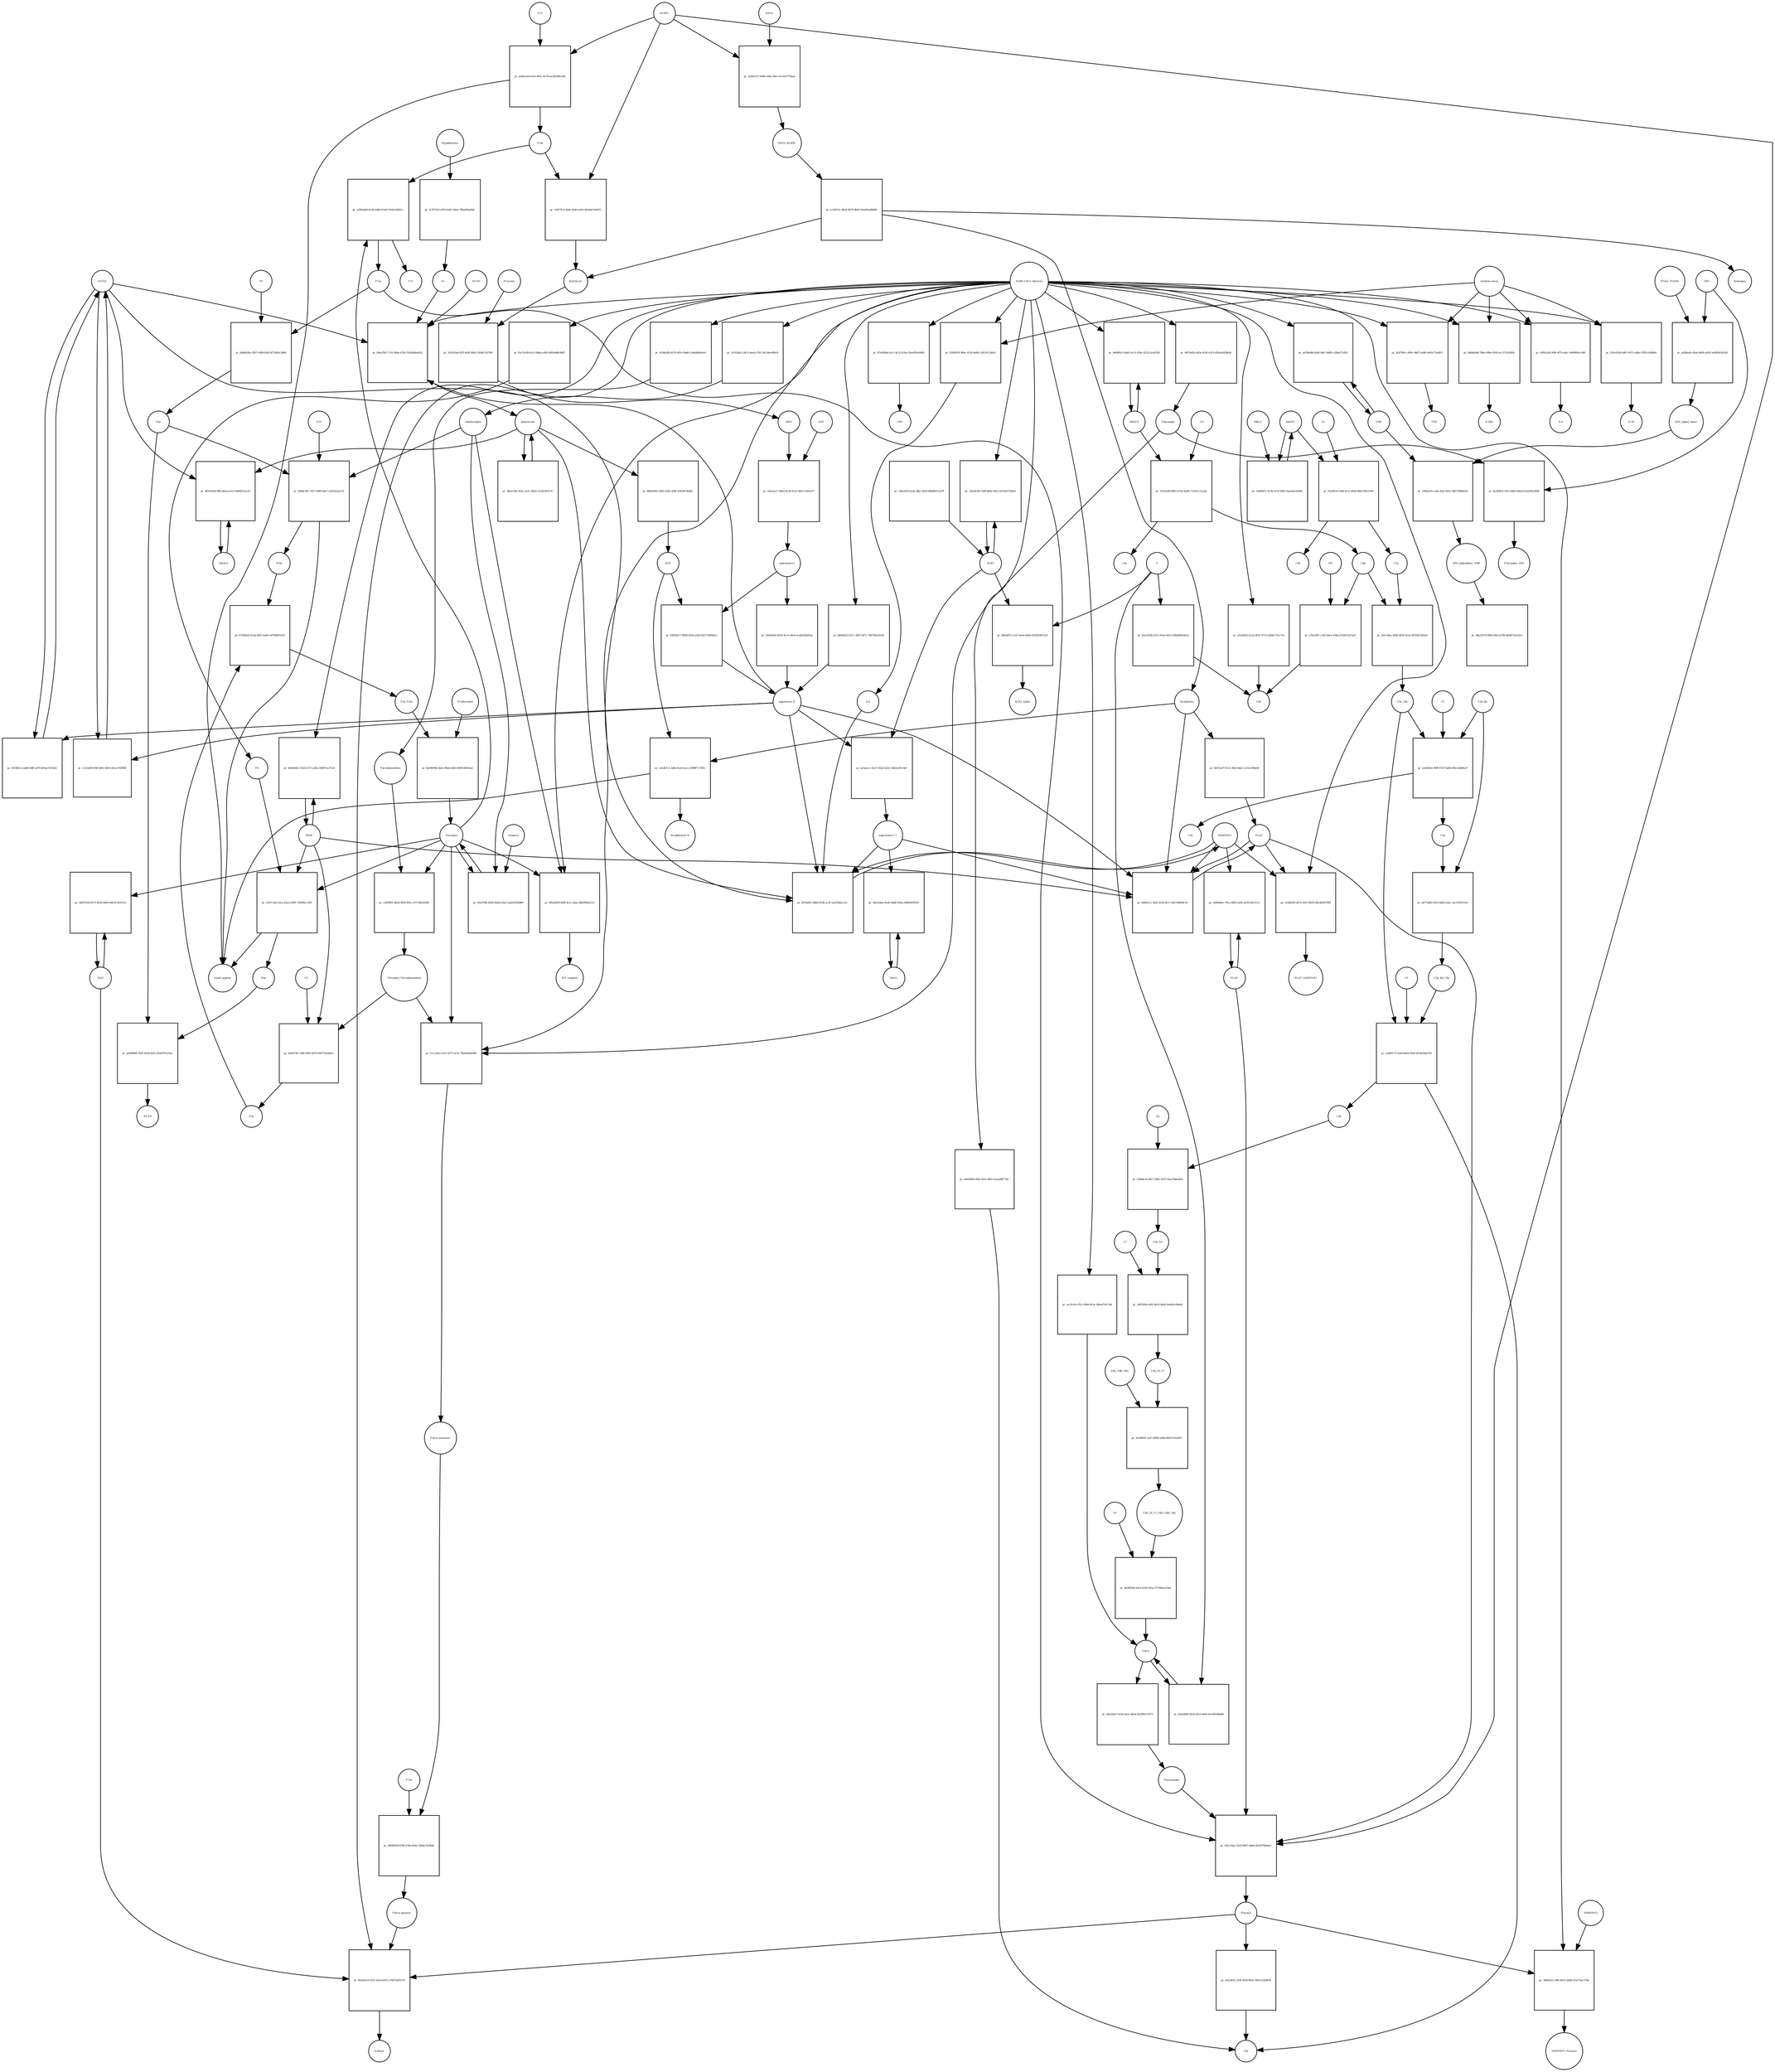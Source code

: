 strict digraph  {
F8 [annotation="urn_miriam_hgnc_3546|urn_miriam_taxonomy_9606", bipartite=0, cls=macromolecule, fontsize=4, label=F8, shape=circle];
"pr_c5b7c2de-e9ca-45a2-9289-736fd9ccc9f1" [annotation="", bipartite=1, cls=process, fontsize=4, label="pr_c5b7c2de-e9ca-45a2-9289-736fd9ccc9f1", shape=square];
"Small peptide" [annotation=urn_miriam_mesh_D010446, bipartite=0, cls=macromolecule, fontsize=4, label="Small peptide", shape=circle];
F8a [annotation="urn_miriam_hgnc.symbol_F8|urn_miriam_mesh_D015944|urn_miriam_taxonomy_9606", bipartite=0, cls=macromolecule, fontsize=4, label=F8a, shape=circle];
Thrombin [annotation="urn_miriam_hgnc_3535|urn_miriam_taxonomy_9606", bipartite=0, cls=macromolecule, fontsize=4, label=Thrombin, shape=circle];
PROC [annotation="urn_miriam_hgnc_9451|urn_miriam_taxonomy_9606", bipartite=0, cls=macromolecule, fontsize=4, label=PROC, shape=circle];
AGTR1 [annotation=urn_miriam_hgnc_336, bipartite=0, cls=macromolecule, fontsize=4, label=AGTR1, shape=circle];
"pr_541863c2-add0-48ff-a47f-b03ea7d35d2c" [annotation="", bipartite=1, cls=process, fontsize=4, label="pr_541863c2-add0-48ff-a47f-b03ea7d35d2c", shape=square];
"angiotensin II" [annotation="urn_miriam_obo.chebi_CHEBI%3A2718|urn_miriam_taxonomy_9606", bipartite=0, cls="simple chemical", fontsize=4, label="angiotensin II", shape=circle];
NR3C2 [annotation="", bipartite=0, cls=macromolecule, fontsize=4, label=NR3C2, shape=circle];
"pr_d01416a8-9ffb-46ad-acf2-f9406b51ee10" [annotation="", bipartite=1, cls=process, fontsize=4, label="pr_d01416a8-9ffb-46ad-acf2-f9406b51ee10", shape=square];
aldosterone [annotation="urn_miriam_obo.chebi_CHEBI%3A27584", bipartite=0, cls="simple chemical", fontsize=4, label=aldosterone, shape=circle];
"pr_48ee13b5-852c-4c5c-8ba5-1a5423f5f73c" [annotation="", bipartite=1, cls=process, fontsize=4, label="pr_48ee13b5-852c-4c5c-8ba5-1a5423f5f73c", shape=square];
SERPINE1 [annotation="", bipartite=0, cls=macromolecule, fontsize=4, label=SERPINE1, shape=circle];
"pr_d976a8f1-8d6d-4536-ac3f-5ad35b6ec21c" [annotation="", bipartite=1, cls=process, fontsize=4, label="pr_d976a8f1-8d6d-4536-ac3f-5ad35b6ec21c", shape=square];
"angiotensin I-7" [annotation="urn_miriam_obo.chebi_CHEBI%3A55438|urn_miriam_taxonomy_9606", bipartite=0, cls="simple chemical", fontsize=4, label="angiotensin I-7", shape=circle];
IL6 [annotation="urn_miriam_hgnc_6018|urn_miriam_taxonomy_9606", bipartite=0, cls=macromolecule, fontsize=4, label=IL6, shape=circle];
"pr_b0acf5d7-711f-484a-b7b5-5262dfdab022" [annotation="", bipartite=1, cls=process, fontsize=4, label="pr_b0acf5d7-711f-484a-b7b5-5262dfdab022", shape=square];
"SARS-CoV-2 infection" [annotation="urn_miriam_taxonomy_2697049|urn_miriam_mesh_D012327", bipartite=0, cls=phenotype, fontsize=4, label="SARS-CoV-2 infection", shape=circle];
"K+" [annotation="urn_miriam_obo.chebi_CHEBI%3A29103", bipartite=0, cls="simple chemical", fontsize=4, label="K+", shape=circle];
ACTH [annotation=urn_miriam_hgnc_9201, bipartite=0, cls="simple chemical", fontsize=4, label=ACTH, shape=circle];
"pr_0d004625-b27c-4947-bf7c-7b87d9e5051b" [annotation="", bipartite=1, cls=process, fontsize=4, label="pr_0d004625-b27c-4947-bf7c-7b87d9e5051b", shape=square];
Bradykinin [annotation="urn_miriam_obo.chebi_CHEBI%3A3165|urn_miriam_taxonomy_9606", bipartite=0, cls=macromolecule, fontsize=4, label=Bradykinin, shape=circle];
"pr_cdcdb7c5-3d4e-4ca9-acce-2088f7c72f41" [annotation="", bipartite=1, cls=process, fontsize=4, label="pr_cdcdb7c5-3d4e-4ca9-acce-2088f7c72f41", shape=square];
"Bradykinin(1-5)" [annotation="urn_miriam_mesh_C079000|urn_miriam_taxonomy_9606", bipartite=0, cls=macromolecule, fontsize=4, label="Bradykinin(1-5)", shape=circle];
ACE [annotation="urn_miriam_hgnc_2707|urn_miriam_taxonomy_9606", bipartite=0, cls=macromolecule, fontsize=4, label=ACE, shape=circle];
"pr_4047eef7-61c2-40ef-bfa6-1231a33fde60" [annotation="", bipartite=1, cls=process, fontsize=4, label="pr_4047eef7-61c2-40ef-bfa6-1231a33fde60", shape=square];
PLAT [annotation="urn_miriam_hgnc_9051|urn_miriam_taxonomy_9606", bipartite=0, cls=macromolecule, fontsize=4, label=PLAT, shape=circle];
"pr_1c5cbf40-ffdf-4d41-8d14-441a1393ff4f" [annotation="", bipartite=1, cls=process, fontsize=4, label="pr_1c5cbf40-ffdf-4d41-8d14-441a1393ff4f", shape=square];
MAS1 [annotation="", bipartite=0, cls=macromolecule, fontsize=4, label=MAS1, shape=circle];
"pr_5be424aa-4ed0-46d8-834a-efb804d3f5b7" [annotation="", bipartite=1, cls=process, fontsize=4, label="pr_5be424aa-4ed0-46d8-834a-efb804d3f5b7", shape=square];
Fibrinogen [annotation="urn_miriam_pubmed_19296670|urn_miriam_obo.go_GO%3A0005577|urn_miriam_hgnc_3661|urn_miriam_hgnc_3662|urn_miriam_hgnc_3694|urn_miriam_taxonomy_9606", bipartite=0, cls=complex, fontsize=4, label=Fibrinogen, shape=circle];
"pr_8a329fc6-181e-4d63-b0e8-0c0d22fa2848" [annotation="", bipartite=1, cls=process, fontsize=4, label="pr_8a329fc6-181e-4d63-b0e8-0c0d22fa2848", shape=square];
GP6 [annotation="urn_miriam_hgnc_HGNC%3A14388|urn_miriam_taxonomy_9606", bipartite=0, cls=macromolecule, fontsize=4, label=GP6, shape=circle];
Fibrinogen_GP6 [annotation="urn_miriam_pubmed_19296670|urn_miriam_obo.go_GO%3A0005577|urn_miriam_hgnc_HGNC%3A14388|urn_miriam_taxonomy_9606", bipartite=0, cls=complex, fontsize=4, label=Fibrinogen_GP6, shape=circle];
GP6_alpha2_beta1 [annotation="urn_miriam_pubmed_25051961|urn_miriam_taxonomy_10090|urn_miriam_hgnc_14338|urn_miriam_hgnc_6137|urn_miriam_hgnc_6153", bipartite=0, cls=complex, fontsize=4, label=GP6_alpha2_beta1, shape=circle];
"pr_cf60ae56-ceda-42af-9e9c-3df27849b543" [annotation="", bipartite=1, cls=process, fontsize=4, label="pr_cf60ae56-ceda-42af-9e9c-3df27849b543", shape=square];
VWF [annotation="urn_miriam_hgnc_12726|urn_miriam_taxonomy_9606", bipartite=0, cls=macromolecule, fontsize=4, label=VWF, shape=circle];
GP6_alpha2beta1_VWF [annotation="urn_miriam_pubmed_25051961|urn_miriam_taxonomy_10090|urn_miriam_hgnc_14338|urn_miriam_hgnc_6137|urn_miriam_hgnc_6153|urn_miriam_hgnc_12726", bipartite=0, cls=complex, fontsize=4, label=GP6_alpha2beta1_VWF, shape=circle];
"pr_ad28eefe-dfab-4b09-a438-1a0d03e54328" [annotation="", bipartite=1, cls=process, fontsize=4, label="pr_ad28eefe-dfab-4b09-a438-1a0d03e54328", shape=square];
ITGA2_ITGAB1 [annotation="urn_miriam_intact_EBI-16428357|urn_miriam_hgnc_6137|urn_miriam_hgnc_6153|urn_miriam_taxonomy_9606", bipartite=0, cls=complex, fontsize=4, label=ITGA2_ITGAB1, shape=circle];
"pr_8da25679-f060-49e2-b79b-8b9d753e1d1a" [annotation="", bipartite=1, cls="omitted process", fontsize=4, label="pr_8da25679-f060-49e2-b79b-8b9d753e1d1a", shape=square];
"Fibrin polymer" [annotation="urn_miriam_mesh_C465961|urn_miriam_taxonomy_9606", bipartite=0, cls=macromolecule, fontsize=4, label="Fibrin polymer", shape=circle];
"pr_852d2ec6-9321-42a4-b031-a7807d2f9276" [annotation="", bipartite=1, cls=process, fontsize=4, label="pr_852d2ec6-9321-42a4-b031-a7807d2f9276", shape=square];
"D-dimer" [annotation="urn_miriam_pubmed_19008457|urn_miriam_mesh_C036309|urn_miriam_taxonomy_9606", bipartite=0, cls=macromolecule, fontsize=4, label="D-dimer", shape=circle];
Plasmin [annotation="urn_miriam_hgnc.symbol_PLG|urn_miriam_mesh_D005341|urn_miriam_brenda_3.4.21.7|urn_miriam_taxonomy_9606", bipartite=0, cls=macromolecule, fontsize=4, label=Plasmin, shape=circle];
TAFI [annotation="urn_miriam_hgnc_1546|urn_miriam_taxonomy_9606", bipartite=0, cls=macromolecule, fontsize=4, label=TAFI, shape=circle];
"Fibrin monomer" [annotation="urn_miriam_mesh_C011468|urn_miriam_taxonomy_9606", bipartite=0, cls=macromolecule, fontsize=4, label="Fibrin monomer", shape=circle];
"pr_0d5865fd-d79b-478e-b54a-3284a70cfbd0" [annotation="", bipartite=1, cls=process, fontsize=4, label="pr_0d5865fd-d79b-478e-b54a-3284a70cfbd0", shape=square];
F13a [annotation="urn_miriam_hgnc.symbol_F13|urn_miriam_mesh_D026122|urn_miriam_brenda_2.3.2.13|urn_miriam_taxonomy_9606", bipartite=0, cls=macromolecule, fontsize=4, label=F13a, shape=circle];
"pr_424700cc-000c-48d7-a0d8-e9e9c75a8911" [annotation="", bipartite=1, cls=process, fontsize=4, label="pr_424700cc-000c-48d7-a0d8-e9e9c75a8911", shape=square];
TNF [annotation="urn_miriam_hgnc_11892|urn_miriam_taxonomy_9606", bipartite=0, cls=macromolecule, fontsize=4, label=TNF, shape=circle];
"cytokine storm" [annotation="urn_miriam_pubmed_2504360|urn_miriam_taxonomy_9606", bipartite=0, cls=phenotype, fontsize=4, label="cytokine storm", shape=circle];
"pr_ef4c8b51-218f-4500-963c-9601a32fd659" [annotation="", bipartite=1, cls=process, fontsize=4, label="pr_ef4c8b51-218f-4500-963c-9601a32fd659", shape=square];
C5a [annotation="urn_miriam_hgnc.symbol_C5|urn_miriam_mesh_D015936|urn_miriam_taxonomy_9606", bipartite=0, cls=macromolecule, fontsize=4, label=C5a, shape=circle];
"pr_e0e55da7-0150-4e2c-86ed-43cf99c57973" [annotation="", bipartite=1, cls=process, fontsize=4, label="pr_e0e55da7-0150-4e2c-86ed-43cf99c57973", shape=square];
Plasminogen [annotation="urn_miriam_hgnc_9071|urn_miriam_taxonomy_9606", bipartite=0, cls=macromolecule, fontsize=4, label=Plasminogen, shape=circle];
"C5b-9" [annotation="urn_miriam_obo.go_GO%3A0005579|urn_miriam_mesh_D015938|urn_miriam_mesh_D050776|urn_miriam_hgnc_1339|urn_miriam_hgnc_1346|urn_miriam_hgnc_1352|urn_miriam_hgnc_1353|urn_miriam_hgnc_1354|urn_miriam_hgnc_1358|urn_miriam_taxonomy_9606", bipartite=0, cls=complex, fontsize=4, label="C5b-9", shape=circle];
C2 [annotation="urn_miriam_hgnc_1248|urn_miriam_taxonomy_9606", bipartite=0, cls=macromolecule, fontsize=4, label=C2, shape=circle];
"pr_f3a05fc8-5584-4ccf-9648-68dc399c3160" [annotation="", bipartite=1, cls=process, fontsize=4, label="pr_f3a05fc8-5584-4ccf-9648-68dc399c3160", shape=square];
C2a [annotation="urn_miriam_hgnc.symbol_C2|urn_miriam_mesh_D050678|urn_miriam_taxonomy_9606", bipartite=0, cls=macromolecule, fontsize=4, label=C2a, shape=circle];
C2b [annotation="urn_miriam_hgnc.symbol_C2|urn_miriam_mesh_D050679|urn_miriam_taxonomy_9606", bipartite=0, cls=macromolecule, fontsize=4, label=C2b, shape=circle];
MASP1 [annotation="urn_miriam_hgnc_6901|urn_miriam_taxonomy_9606", bipartite=0, cls=macromolecule, fontsize=4, label=MASP1, shape=circle];
"pr_8ab9a00d-78ba-498e-8185-ec1373516f9a" [annotation="", bipartite=1, cls=process, fontsize=4, label="pr_8ab9a00d-78ba-498e-8185-ec1373516f9a", shape=square];
IL2RA [annotation="urn_miriam_hgnc_6008|urn_miriam_taxonomy_9606", bipartite=0, cls=macromolecule, fontsize=4, label=IL2RA, shape=circle];
"pr_c892e2fd-289f-4f79-a6a1-364080fec0d0" [annotation="", bipartite=1, cls=process, fontsize=4, label="pr_c892e2fd-289f-4f79-a6a1-364080fec0d0", shape=square];
IL8 [annotation="urn_miriam_hgnc_6025|urn_miriam_taxonomy_9606", bipartite=0, cls=macromolecule, fontsize=4, label=IL8, shape=circle];
"pr_a6efd836-00fa-41b1-8607-f2aa29ff77be" [annotation="", bipartite=1, cls=process, fontsize=4, label="pr_a6efd836-00fa-41b1-8607-f2aa29ff77be", shape=square];
"pr_3393823f-884c-4150-8e86-22451fc33eb2" [annotation="", bipartite=1, cls=process, fontsize=4, label="pr_3393823f-884c-4150-8e86-22451fc33eb2", shape=square];
"pr_551e935d-0d67-4575-a48e-47f61c6286fd" [annotation="", bipartite=1, cls=process, fontsize=4, label="pr_551e935d-0d67-4575-a48e-47f61c6286fd", shape=square];
IL1B [annotation="urn_miriam_hgnc_5992|urn_miriam_taxonomy_9606", bipartite=0, cls=macromolecule, fontsize=4, label=IL1B, shape=circle];
Prorenin [annotation="urn_miriam_hgnc_9958|urn_miriam_taxonomy_9606", bipartite=0, cls=macromolecule, fontsize=4, label=Prorenin, shape=circle];
"pr_243033ad-fd7f-42df-90d5-2956fc5479f4" [annotation="", bipartite=1, cls=process, fontsize=4, label="pr_243033ad-fd7f-42df-90d5-2956fc5479f4", shape=square];
REN [annotation="urn_miriam_hgnc.symbol_REN|urn_miriam_taxonomy_9606", bipartite=0, cls=macromolecule, fontsize=4, label=REN, shape=circle];
Kallikrein [annotation="urn_miriam_hgnc.symbol_KLKB1|urn_miriam_mesh_D020842|urn_miriam_brenda_3.4.21.34|urn_miriam_taxonomy_9606", bipartite=0, cls=macromolecule, fontsize=4, label=Kallikrein, shape=circle];
KLKB1 [annotation="urn_miriam_hgnc_6371|urn_miriam_taxonomy_9606", bipartite=0, cls=macromolecule, fontsize=4, label=KLKB1, shape=circle];
"pr_35d77fc2-4abe-4a40-a643-46e6dc55e625" [annotation="", bipartite=1, cls=process, fontsize=4, label="pr_35d77fc2-4abe-4a40-a643-46e6dc55e625", shape=square];
F12a [annotation="urn_miriam_hgnc.symbol_F12|urn_miriam_mesh_D015956|urn_miriam_brenda_3.4.21.38|urn_miriam_taxonomy_9606", bipartite=0, cls=macromolecule, fontsize=4, label=F12a, shape=circle];
"pr_433da3fd-6370-491e-9bdd-c564d4b6a9e4" [annotation="", bipartite=1, cls=process, fontsize=4, label="pr_433da3fd-6370-491e-9bdd-c564d4b6a9e4", shape=square];
Thrombomodulin [annotation="urn_miriam_hgnc_11784|urn_miriam_taxonomy_9606", bipartite=0, cls=macromolecule, fontsize=4, label=Thrombomodulin, shape=circle];
"pr_3bffb2b2-19f0-4b51-a6d8-c81e75ac374a" [annotation="", bipartite=1, cls=process, fontsize=4, label="pr_3bffb2b2-19f0-4b51-a6d8-c81e75ac374a", shape=square];
SERPINF2 [annotation="urn_miriam_hgnc_9075|urn_miriam_taxonomy_9606", bipartite=0, cls=macromolecule, fontsize=4, label=SERPINF2, shape=circle];
SERPINF2_Plasmin [annotation="urn_miriam_pubmed_2437112|urn_miriam_biogrid_314240|urn_miriam_hgnc_9075|urn_miriam_mesh_D005341|urn_miriam_taxonomy_9606", bipartite=0, cls=complex, fontsize=4, label=SERPINF2_Plasmin, shape=circle];
"pr_a3e36635-0ca2-4031-8715-d50dc752c7c6" [annotation="", bipartite=1, cls=process, fontsize=4, label="pr_a3e36635-0ca2-4031-8715-d50dc752c7c6", shape=square];
C4d [annotation="urn_miriam_hgnc.symbol_C4b|urn_miriam_mesh_C032261|urn_miriam_taxonomy_9606", bipartite=0, cls=macromolecule, fontsize=4, label=C4d, shape=circle];
"pr_accfc41e-f521-4fb9-b15a-3fbe475417dd" [annotation="", bipartite=1, cls=process, fontsize=4, label="pr_accfc41e-f521-4fb9-b15a-3fbe475417dd", shape=square];
"pr_0eb46db3-5526-4172-a58a-309f97ea73c8" [annotation="", bipartite=1, cls=process, fontsize=4, label="pr_0eb46db3-5526-4172-a58a-309f97ea73c8", shape=square];
"pr_eb78eb8d-6a9f-49a7-8d95-c28bef71ff41" [annotation="", bipartite=1, cls=process, fontsize=4, label="pr_eb78eb8d-6a9f-49a7-8d95-c28bef71ff41", shape=square];
"pr_d7a8346d-5cc1-4c22-b76a-55ea926e9485" [annotation="", bipartite=1, cls=process, fontsize=4, label="pr_d7a8346d-5cc1-4c22-b76a-55ea926e9485", shape=square];
CRP [annotation="urn_miriam_hgnc_2367|urn_miriam_taxonomy_9606", bipartite=0, cls=macromolecule, fontsize=4, label=CRP, shape=circle];
"pr_63e5496f-d918-45cf-a800-0ec96594b0f6" [annotation="", bipartite=1, cls=process, fontsize=4, label="pr_63e5496f-d918-45cf-a800-0ec96594b0f6", shape=square];
S [annotation="urn_miriam_uniprot_P0DTC2|urn_miriam_uniprot_P59594|urn_miriam_taxonomy_2697049", bipartite=0, cls=macromolecule, fontsize=4, label=S, shape=circle];
"pr_b5ec059b-0115-41be-b023-39bb9b0b361e" [annotation="", bipartite=1, cls=process, fontsize=4, label="pr_b5ec059b-0115-41be-b023-39bb9b0b361e", shape=square];
"pr_ac0aa1cc-8c57-42a5-b252-5bd2e30134e7" [annotation="", bipartite=1, cls=process, fontsize=4, label="pr_ac0aa1cc-8c57-42a5-b252-5bd2e30134e7", shape=square];
ACE2 [annotation="urn_miriam_hgnc_13557|urn_miriam_taxonomy_9606", bipartite=0, cls=macromolecule, fontsize=4, label=ACE2, shape=circle];
"pr_cf6aa956-bcda-4fbc-b619-88a8091cd37f" [annotation="", bipartite=1, cls=process, fontsize=4, label="pr_cf6aa956-bcda-4fbc-b619-88a8091cd37f", shape=square];
"pr_89e0bf71-c337-4ee4-8da4-d32f820b7234" [annotation="", bipartite=1, cls=process, fontsize=4, label="pr_89e0bf71-c337-4ee4-8da4-d32f820b7234", shape=square];
ACE2_Spike [annotation="urn_miriam_pdb_6CS2|urn_miriam_hgnc_13557|urn_miriam_uniprot_P0DTC2|urn_miriam_taxonomy_9606|urn_miriam_taxonomy_2697049", bipartite=0, cls=complex, fontsize=4, label=ACE2_Spike, shape=circle];
"pr_1eb3bc90-7ddf-484e-94e3-5474e47594e4" [annotation="", bipartite=1, cls=process, fontsize=4, label="pr_1eb3bc90-7ddf-484e-94e3-5474e47594e4", shape=square];
"pr_3c932da5-26c5-4ea4-a792-24c29ee00b14" [annotation="", bipartite=1, cls=process, fontsize=4, label="pr_3c932da5-26c5-4ea4-a792-24c29ee00b14", shape=square];
Antithrombin [annotation="urn_miriam_hgnc_775|urn_miriam_taxonomy_9606", bipartite=0, cls=macromolecule, fontsize=4, label=Antithrombin, shape=circle];
"pr_01a70c89-e5c3-48aa-a492-6d50e8bc86d7" [annotation="", bipartite=1, cls=process, fontsize=4, label="pr_01a70c89-e5c3-48aa-a492-6d50e8bc86d7", shape=square];
C4b [annotation="urn_miriam_hgnc_1324|urn_miriam_taxonomy_9606", bipartite=0, cls=macromolecule, fontsize=4, label=C4b, shape=circle];
"pr_e7fa1087-c243-4dce-93da-b7d201527ae9" [annotation="", bipartite=1, cls=process, fontsize=4, label="pr_e7fa1087-c243-4dce-93da-b7d201527ae9", shape=square];
CFI [annotation="urn_miriam_hgnc_2771|urn_miriam_taxonomy_9606", bipartite=0, cls=macromolecule, fontsize=4, label=CFI, shape=circle];
C3b [annotation="urn_miriam_hgnc.symbol_C3|urn_miriam_mesh_D003179|urn_miriam_taxonomy_9606", bipartite=0, cls=macromolecule, fontsize=4, label=C3b, shape=circle];
"pr_ab77ad62-bf52-4d45-a0ec-5ac218f351a5" [annotation="", bipartite=1, cls=process, fontsize=4, label="pr_ab77ad62-bf52-4d45-a0ec-5ac218f351a5", shape=square];
C3b_Bb [annotation="urn_miriam_pubmed_12440962|urn_miriam_brenda_3.4.21.47|urn_miriam_mesh_D051561|urn_miriam_mesh_D003179|urn_miriam_hgnc_1037|urn_miriam_taxonomy_9606", bipartite=0, cls=complex, fontsize=4, label=C3b_Bb, shape=circle];
C3b_Bb_C3b [annotation="urn_miriam_pubmed_12440962|urn_miriam_brenda_34.4.21.47|urn_miriam_mesh_D051566|urn_miriam_mesh_D003179|urn_miriam_hgnc_1037|urn_miriam_taxonomy_9606", bipartite=0, cls=complex, fontsize=4, label=C3b_Bb_C3b, shape=circle];
"pr_5efc3daa-5046-4830-b53a-067f461383e4" [annotation="", bipartite=1, cls=process, fontsize=4, label="pr_5efc3daa-5046-4830-b53a-067f461383e4", shape=square];
C2a_C4b [annotation="urn_miriam_mesh_D051574|urn_miriam_brenda_3.4.21.43|urn_miriam_mesh_D050678|urn_miriam_hgnc_1324|urn_miriam_taxonomy_9606", bipartite=0, cls=complex, fontsize=4, label=C2a_C4b, shape=circle];
C4 [annotation="urn_miriam_mesh_D00318|urn_miriam_taxonomy_9606", bipartite=0, cls=macromolecule, fontsize=4, label=C4, shape=circle];
"pr_1f225a89-8855-47a0-ba40-733161c13a2d" [annotation="", bipartite=1, cls=process, fontsize=4, label="pr_1f225a89-8855-47a0-ba40-733161c13a2d", shape=square];
C4a [annotation="urn_miriam_hgnc_1323|urn_miriam_taxonomy_9606", bipartite=0, cls=macromolecule, fontsize=4, label=C4a, shape=circle];
MASP2 [annotation="urn_miriam_hgnc_6902|urn_miriam_taxonomy_9606", bipartite=0, cls=macromolecule, fontsize=4, label=MASP2, shape=circle];
"pr_5b4f947c-0c3b-415f-9409-3aeedee58446" [annotation="", bipartite=1, cls=process, fontsize=4, label="pr_5b4f947c-0c3b-415f-9409-3aeedee58446", shape=square];
MBL2 [annotation="urn_miriam_hgnc_6902|urn_miriam_taxonomy_9606", bipartite=0, cls=macromolecule, fontsize=4, label=MBL2, shape=circle];
"pr_406092c5-66a5-4c21-854c-8212c2e1b7b5" [annotation="", bipartite=1, cls=process, fontsize=4, label="pr_406092c5-66a5-4c21-854c-8212c2e1b7b5", shape=square];
PLAU [annotation="urn_miriam_hgnc_9052|urn_miriam_taxonomy_9606", bipartite=0, cls=macromolecule, fontsize=4, label=PLAU, shape=circle];
"pr_3d6b8ebc-79ca-4082-a692-dcf51d4c3112" [annotation="", bipartite=1, cls=process, fontsize=4, label="pr_3d6b8ebc-79ca-4082-a692-dcf51d4c3112", shape=square];
C5b_C6_C7_C8A_C8B_C8G [annotation="urn_miriam_pubmed_28630159|urn_miriam_mesh_C042295|urn_miriam_mesh_D050776|urn_miriam_hgnc_1339|urn_miriam_hgnc_1352|urn_miriam_hgnc_1353|urn_miriam_hgnc_1354|urn_miriam_taxonomy_9606", bipartite=0, cls=complex, fontsize=4, label=C5b_C6_C7_C8A_C8B_C8G, shape=circle];
"pr_4e06f246-a0c0-4109-955a-977044ea33be" [annotation="", bipartite=1, cls=process, fontsize=4, label="pr_4e06f246-a0c0-4109-955a-977044ea33be", shape=square];
C9 [annotation="urn_miriam_hgnc_1358|urn_miriam_taxonomy_9606", bipartite=0, cls=macromolecule, fontsize=4, label=C9, shape=circle];
C5b_C6_C7 [annotation="urn_miriam_pubmed_28630159|urn_miriam_mesh_C037453|urn_miriam_mesh_D050776|urn_miriam_hgnc_1339|urn_miriam_hgnc_1346|urn_miriam_taxonomy_9606", bipartite=0, cls=complex, fontsize=4, label=C5b_C6_C7, shape=circle];
"pr_6a28692f-2a57-4b99-ad4b-684337eb297c" [annotation="", bipartite=1, cls=process, fontsize=4, label="pr_6a28692f-2a57-4b99-ad4b-684337eb297c", shape=square];
C8A_C8B_C8G [annotation="urn_miriam_mesh_D003185|urn_miriam_hgnc_1353|urn_miriam_hgnc_1352|urn_miriam_hgnc_1354|urn_miriam_taxonomy_9606", bipartite=0, cls=complex, fontsize=4, label=C8A_C8B_C8G, shape=circle];
C5b_C6 [annotation="urn_miriam_mesh_C050974|urn_miriam_mesh_D050776|urn_miriam_hgnc_1339|urn_miriam_taxonomy_9606", bipartite=0, cls=complex, fontsize=4, label=C5b_C6, shape=circle];
"pr_198785fa-b91f-4653-8a60-9ee6fa18beb3" [annotation="", bipartite=1, cls=process, fontsize=4, label="pr_198785fa-b91f-4653-8a60-9ee6fa18beb3", shape=square];
C7 [annotation="urn_miriam_hgnc_HGNC%3A1346|urn_miriam_taxonomy_9606", bipartite=0, cls=macromolecule, fontsize=4, label=C7, shape=circle];
C5b [annotation="urn_miriam_hgnc.symbol_C5|urn_miriam_mesh_D050776|urn_miriam_taxonomy_9606", bipartite=0, cls=macromolecule, fontsize=4, label=C5b, shape=circle];
"pr_52bbde1b-86c7-4d0c-b97f-f4ae79de0de8" [annotation="", bipartite=1, cls=process, fontsize=4, label="pr_52bbde1b-86c7-4d0c-b97f-f4ae79de0de8", shape=square];
C6 [annotation="urn_miriam_hgnc_1339|urn_miriam_taxonomy_9606", bipartite=0, cls=macromolecule, fontsize=4, label=C6, shape=circle];
C5 [annotation="urn_miriam_hgnc_1331|urn_miriam_taxonomy_9606", bipartite=0, cls=macromolecule, fontsize=4, label=C5, shape=circle];
"pr_ca406175-53e9-44e0-93a0-6f1da940e7fd" [annotation="", bipartite=1, cls=process, fontsize=4, label="pr_ca406175-53e9-44e0-93a0-6f1da940e7fd", shape=square];
C3 [annotation="urn_miriam_hgnc_1318|urn_miriam_taxonomy_9606", bipartite=0, cls=macromolecule, fontsize=4, label=C3, shape=circle];
"pr_a2e00e41-99ff-47d7-9e86-8f9a1bdd9a37" [annotation="", bipartite=1, cls=process, fontsize=4, label="pr_a2e00e41-99ff-47d7-9e86-8f9a1bdd9a37", shape=square];
C3a [annotation="urn_miriam_hgnc.symbol_C3|urn_miriam_mesh_D015926|urn_miriam_taxonomy_9606", bipartite=0, cls=macromolecule, fontsize=4, label=C3a, shape=circle];
"pr_ceff0891-8b29-4f06-883c-327c99a5029b" [annotation="", bipartite=1, cls=process, fontsize=4, label="pr_ceff0891-8b29-4f06-883c-327c99a5029b", shape=square];
Thrombin_Thrombomodulin [annotation="urn_miriam_pubmed_6282863|urn_miriam_taxonomy_9986|urn_miriam_biogrid_283352|urn_miriam_mesh_D013917|urn_miriam_hgnc_11784", bipartite=0, cls=complex, fontsize=4, label=Thrombin_Thrombomodulin, shape=circle];
"pr_7ccc24ea-2cf1-4271-ac3c-79ed62bd0989" [annotation="", bipartite=1, cls=process, fontsize=4, label="pr_7ccc24ea-2cf1-4271-ac3c-79ed62bd0989", shape=square];
KNG1_KLKB1 [annotation="urn_miriam_pubmed_17598838|urn_miriam_intact_EBI-10087151|urn_miriam_hgnc_6371|urn_miriam_hgnc_6383|urn_miriam_taxonomy_9606", bipartite=0, cls=complex, fontsize=4, label=KNG1_KLKB1, shape=circle];
"pr_a12bf12c-dba0-4b78-8b62-b2a483a88dd8" [annotation="", bipartite=1, cls=process, fontsize=4, label="pr_a12bf12c-dba0-4b78-8b62-b2a483a88dd8", shape=square];
Kininogen [annotation="urn_miriam_hgnc.symbol_KNG1|urn_miriam_mesh_D019679|urn_miriam_taxonomy_9606", bipartite=0, cls=macromolecule, fontsize=4, label=Kininogen, shape=circle];
"pr_6f07ed2a-b63e-4145-a5c9-d56a5a928e06" [annotation="", bipartite=1, cls=process, fontsize=4, label="pr_6f07ed2a-b63e-4145-a5c9-d56a5a928e06", shape=square];
"angiotensin I" [annotation="urn_miriam_obo.chebi_CHEBI%3A2718|urn_miriam_taxonomy_9606", bipartite=0, cls="simple chemical", fontsize=4, label="angiotensin I", shape=circle];
"pr_91b4636e-8470-4cc0-a6c4-acdd22bb852a" [annotation="", bipartite=1, cls=process, fontsize=4, label="pr_91b4636e-8470-4cc0-a6c4-acdd22bb852a", shape=square];
"pr_a14dd2fd-a87e-4415-8829-d0cd6d3f78f8" [annotation="", bipartite=1, cls=process, fontsize=4, label="pr_a14dd2fd-a87e-4415-8829-d0cd6d3f78f8", shape=square];
PLAT_SERPINE1 [annotation="urn_miriam_pubmed_22449964|urn_miriam_intact_EBI-7800882|urn_miriam_hgnc_9051|urn_miriam_hgnc_8593|urn_miriam_taxonomy_9606", bipartite=0, cls=complex, fontsize=4, label=PLAT_SERPINE1, shape=circle];
"pr_5bf67d34-8575-405d-b644-0d01b7dc655d" [annotation="", bipartite=1, cls=process, fontsize=4, label="pr_5bf67d34-8575-405d-b644-0d01b7dc655d", shape=square];
"pr_fdb8e2c1-5bef-410d-827c-9427d4499c16" [annotation="", bipartite=1, cls=process, fontsize=4, label="pr_fdb8e2c1-5bef-410d-827c-9427d4499c16", shape=square];
"pr_d85ad590-4f86-4cec-afae-d0b399afa1a5" [annotation="", bipartite=1, cls=process, fontsize=4, label="pr_d85ad590-4f86-4cec-afae-d0b399afa1a5", shape=square];
"TAT complex" [annotation="urn_miriam_pubmed_22930518|urn_miriam_mesh_C046193|urn_miriam_mesh_D013917|urn_miriam_hgnc_775|urn_miriam_taxonomy_9606", bipartite=0, cls=complex, fontsize=4, label="TAT complex", shape=circle];
"pr_552c1baa-32e0-4b97-bbb9-d5cb97800ea1" [annotation="", bipartite=1, cls=process, fontsize=4, label="pr_552c1baa-32e0-4b97-bbb9-d5cb97800ea1", shape=square];
F11a [annotation="urn_miriam_hgnc.symbol_F11|urn_miriam_mesh_D015945|urn_miriam_brenda_3.4.21.27|urn_miriam_taxonomy_9606", bipartite=0, cls=macromolecule, fontsize=4, label=F11a, shape=circle];
"pr_302cf94f-695d-49ad-a3ed-1aeb4343bd60" [annotation="", bipartite=1, cls=process, fontsize=4, label="pr_302cf94f-695d-49ad-a3ed-1aeb4343bd60", shape=square];
Heparin [annotation="urn_miriam_pubmed_708377|urn_miriam_obo.chebi_CHEBI%3A28304|urn_miriam_taxonomy_9606", bipartite=0, cls="simple chemical", fontsize=4, label=Heparin, shape=circle];
Prothrombin [annotation="urn_miriam_hgnc_3535|urn_miriam_taxonomy_9606", bipartite=0, cls=macromolecule, fontsize=4, label=Prothrombin, shape=circle];
"pr_bb39699b-5b2e-49ab-b643-4f6052b91ba2" [annotation="", bipartite=1, cls=process, fontsize=4, label="pr_bb39699b-5b2e-49ab-b643-4f6052b91ba2", shape=square];
F5a_F10a [annotation="urn_miriam_pubmed_2303476|urn_miriam_mesh_C022475|urn_miriam_mesh_D15943|urn_miriam_mesh_D015951|urn_miriam_taxonomy_9606", bipartite=0, cls=complex, fontsize=4, label=F5a_F10a, shape=circle];
F10a [annotation="urn_miriam_hgnc.symbol_F10|urn_miriam_mesh_D015951|urn_miriam_brenda_3.4.21.6|urn_miriam_taxonomy_9606", bipartite=0, cls=macromolecule, fontsize=4, label=F10a, shape=circle];
"pr_b744b02f-81ad-4587-bad5-ed7f8b0f1814" [annotation="", bipartite=1, cls=process, fontsize=4, label="pr_b744b02f-81ad-4587-bad5-ed7f8b0f1814", shape=square];
F5a [annotation="urn_miriam_hgnc.symbol_F5|urn_miriam_mesh_D015943|urn_miriam_taxonomy_9606", bipartite=0, cls=macromolecule, fontsize=4, label=F5a, shape=circle];
F5 [annotation="urn_miriam_hgnc_3541|urn_miriam_taxonomy_9606", bipartite=0, cls=macromolecule, fontsize=4, label=F5, shape=circle];
"pr_bfa8578c-59f6-4093-b074-f0977feebb1e" [annotation="", bipartite=1, cls=process, fontsize=4, label="pr_bfa8578c-59f6-4093-b074-f0977feebb1e", shape=square];
F9a [annotation="urn_miriam_hgnc.symbol_F9|urn_miriam_mesh_D015949|urn_miriam_taxonomy_9606", bipartite=0, cls=macromolecule, fontsize=4, label=F9a, shape=circle];
"pr_ae6f6d68-7825-443b-bd7c-65af978125ce" [annotation="", bipartite=1, cls=process, fontsize=4, label="pr_ae6f6d68-7825-443b-bd7c-65af978125ce", shape=square];
F8_F9 [annotation="urn_miriam_pubmed_22471307|urn_miriam_hgnc_3546|urn_miriam_hgnc_35531|urn_miriam_intact_EBI-11621595|urn_miriam_taxonomy_9606", bipartite=0, cls=complex, fontsize=4, label=F8_F9, shape=circle];
F9 [annotation="urn_miriam_hgnc_35531|urn_miriam_taxonomy_9606", bipartite=0, cls=macromolecule, fontsize=4, label=F9, shape=circle];
"pr_0b8d028a-9597-4389-826f-6f72885c286d" [annotation="", bipartite=1, cls=process, fontsize=4, label="pr_0b8d028a-9597-4389-826f-6f72885c286d", shape=square];
"pr_2a56c472-9e8b-438e-9bec-bc33cb776aea" [annotation="", bipartite=1, cls=process, fontsize=4, label="pr_2a56c472-9e8b-438e-9bec-bc33cb776aea", shape=square];
KNG1 [annotation="urn_miriam_hgnc.symbol_6383|urn_miriam_taxonomy_9606", bipartite=0, cls=macromolecule, fontsize=4, label=KNG1, shape=circle];
"pr_a36b2a80-6cd6-4489-8144-1516e2260fcc" [annotation="", bipartite=1, cls=process, fontsize=4, label="pr_a36b2a80-6cd6-4489-8144-1516e2260fcc", shape=square];
F11 [annotation="urn_miriam_hgnc_3529|urn_miriam_taxonomy_9606", bipartite=0, cls=macromolecule, fontsize=4, label=F11, shape=circle];
F12 [annotation="urn_miriam_hgnc_3530|urn_miriam_taxonomy_9606", bipartite=0, cls=macromolecule, fontsize=4, label=F12, shape=circle];
"pr_aa82a2ed-6c6a-485c-bc78-ea30228fca49" [annotation="", bipartite=1, cls=process, fontsize=4, label="pr_aa82a2ed-6c6a-485c-bc78-ea30228fca49", shape=square];
"pr_63058317-9968-4554-a526-6d727a9043cc" [annotation="", bipartite=1, cls=process, fontsize=4, label="pr_63058317-9968-4554-a526-6d727a9043cc", shape=square];
F10 [annotation="urn_miriam_hgnc_3528|urn_miriam_taxonomy_9606", bipartite=0, cls=macromolecule, fontsize=4, label=F10, shape=circle];
"pr_b4bbc585-7437-4089-b9a7-efa93a5ae51f" [annotation="", bipartite=1, cls=process, fontsize=4, label="pr_b4bbc585-7437-4089-b9a7-efa93a5ae51f", shape=square];
AGT [annotation="urn_miriam_hgnc_333|urn_miriam_taxonomy_9606", bipartite=0, cls=macromolecule, fontsize=4, label=AGT, shape=circle];
"pr_a2b1aa17-0be4-4c30-9122-6b4c7cb05e37" [annotation="", bipartite=1, cls=process, fontsize=4, label="pr_a2b1aa17-0be4-4c30-9122-6b4c7cb05e37", shape=square];
"pr_86662993-5b92-4281-a00f-45458f7d646c" [annotation="", bipartite=1, cls=process, fontsize=4, label="pr_86662993-5b92-4281-a00f-45458f7d646c", shape=square];
"pr_5c3f7103-e053-4281-b0e4-7f8ad94a648c" [annotation="", bipartite=1, cls=process, fontsize=4, label="pr_5c3f7103-e053-4281-b0e4-7f8ad94a648c", shape=square];
Hypokalemia [annotation="urn_miriam_mesh_D007008|urn_miriam_taxonomy_9606", bipartite=0, cls=phenotype, fontsize=4, label=Hypokalemia, shape=circle];
F8 -> "pr_c5b7c2de-e9ca-45a2-9289-736fd9ccc9f1"  [annotation="", interaction_type=consumption];
"pr_c5b7c2de-e9ca-45a2-9289-736fd9ccc9f1" -> "Small peptide"  [annotation="", interaction_type=production];
"pr_c5b7c2de-e9ca-45a2-9289-736fd9ccc9f1" -> F8a  [annotation="", interaction_type=production];
F8a -> "pr_ae6f6d68-7825-443b-bd7c-65af978125ce"  [annotation="", interaction_type=consumption];
Thrombin -> "pr_c5b7c2de-e9ca-45a2-9289-736fd9ccc9f1"  [annotation="urn_miriam_pubmed_15746105|urn_miriam_taxonomy_9606", interaction_type=catalysis];
Thrombin -> "pr_ceff0891-8b29-4f06-883c-327c99a5029b"  [annotation="", interaction_type=consumption];
Thrombin -> "pr_7ccc24ea-2cf1-4271-ac3c-79ed62bd0989"  [annotation="urn_miriam_pubmed_6282863|urn_miriam_pubmed_28228446|urn_miriam_pubmed_2117226|urn_miriam_taxonomy_9606", interaction_type=catalysis];
Thrombin -> "pr_5bf67d34-8575-405d-b644-0d01b7dc655d"  [annotation="urn_miriam_pubmed_23809134|urn_miriam_taxonomy_9823", interaction_type=catalysis];
Thrombin -> "pr_d85ad590-4f86-4cec-afae-d0b399afa1a5"  [annotation="", interaction_type=consumption];
Thrombin -> "pr_302cf94f-695d-49ad-a3ed-1aeb4343bd60"  [annotation="", interaction_type=consumption];
Thrombin -> "pr_a36b2a80-6cd6-4489-8144-1516e2260fcc"  [annotation="urn_miriam_pubmed_21304106|urn_miriam_pubmed_8631976|urn_miriam_taxonomy_9606", interaction_type=catalysis];
PROC -> "pr_c5b7c2de-e9ca-45a2-9289-736fd9ccc9f1"  [annotation="urn_miriam_pubmed_15746105|urn_miriam_taxonomy_9606", interaction_type=inhibition];
PROC -> "pr_0eb46db3-5526-4172-a58a-309f97ea73c8"  [annotation="", interaction_type=consumption];
PROC -> "pr_fdb8e2c1-5bef-410d-827c-9427d4499c16"  [annotation="urn_miriam_pubmed_10373228|urn_miriam_pubmed_3124286|urn_miriam_taxonomy_9606|urn_miriam_pubmed_12091055|urn_miriam_pubmed_3096399", interaction_type=inhibition];
PROC -> "pr_bfa8578c-59f6-4093-b074-f0977feebb1e"  [annotation="urn_miriam_pubmed_6282863|urn_miriam_pubmed_6572921|urn_miriam_pubmed_2322551|urn_miriam_taxonomy_9606", interaction_type=inhibition];
AGTR1 -> "pr_541863c2-add0-48ff-a47f-b03ea7d35d2c"  [annotation="", interaction_type=consumption];
AGTR1 -> "pr_d01416a8-9ffb-46ad-acf2-f9406b51ee10"  [annotation="urn_miriam_pubmed_21349712|urn_miriam_taxonomy_10116|urn_miriam_pubmed_7045029|urn_miriam_taxonomy_10090", interaction_type=catalysis];
AGTR1 -> "pr_d976a8f1-8d6d-4536-ac3f-5ad35b6ec21c"  [annotation="urn_miriam_pubmed_2091055|urn_miriam_taxonomy_9606|urn_miriam_pubmed_8034668|urn_miriam_pubmed_20591974|urn_miriam_pubmed_11983698", interaction_type=catalysis];
AGTR1 -> "pr_b0acf5d7-711f-484a-b7b5-5262dfdab022"  [annotation="urn_miriam_pubmed_8404594|urn_miriam_taxonomy_9606|urn_miriam_pubmed_173529|urn_miriam_taxonomy_9615|urn_miriam_pubmed_32565254", interaction_type=catalysis];
AGTR1 -> "pr_1c5cbf40-ffdf-4d41-8d14-441a1393ff4f"  [annotation="", interaction_type=consumption];
"pr_541863c2-add0-48ff-a47f-b03ea7d35d2c" -> AGTR1  [annotation="", interaction_type=production];
"angiotensin II" -> "pr_541863c2-add0-48ff-a47f-b03ea7d35d2c"  [annotation="", interaction_type=stimulation];
"angiotensin II" -> "pr_d976a8f1-8d6d-4536-ac3f-5ad35b6ec21c"  [annotation="urn_miriam_pubmed_2091055|urn_miriam_taxonomy_9606|urn_miriam_pubmed_8034668|urn_miriam_pubmed_20591974|urn_miriam_pubmed_11983698", interaction_type=catalysis];
"angiotensin II" -> "pr_b0acf5d7-711f-484a-b7b5-5262dfdab022"  [annotation="urn_miriam_pubmed_8404594|urn_miriam_taxonomy_9606|urn_miriam_pubmed_173529|urn_miriam_taxonomy_9615|urn_miriam_pubmed_32565254", interaction_type=catalysis];
"angiotensin II" -> "pr_1c5cbf40-ffdf-4d41-8d14-441a1393ff4f"  [annotation="urn_miriam_pubmed_8158359|urn_miriam_taxonomy_9606", interaction_type=stimulation];
"angiotensin II" -> "pr_ac0aa1cc-8c57-42a5-b252-5bd2e30134e7"  [annotation="", interaction_type=consumption];
"angiotensin II" -> "pr_fdb8e2c1-5bef-410d-827c-9427d4499c16"  [annotation="urn_miriam_pubmed_10373228|urn_miriam_pubmed_3124286|urn_miriam_taxonomy_9606|urn_miriam_pubmed_12091055|urn_miriam_pubmed_3096399", interaction_type=catalysis];
NR3C2 -> "pr_d01416a8-9ffb-46ad-acf2-f9406b51ee10"  [annotation="", interaction_type=consumption];
"pr_d01416a8-9ffb-46ad-acf2-f9406b51ee10" -> NR3C2  [annotation="", interaction_type=production];
aldosterone -> "pr_d01416a8-9ffb-46ad-acf2-f9406b51ee10"  [annotation="urn_miriam_pubmed_21349712|urn_miriam_taxonomy_10116|urn_miriam_pubmed_7045029|urn_miriam_taxonomy_10090", interaction_type=stimulation];
aldosterone -> "pr_48ee13b5-852c-4c5c-8ba5-1a5423f5f73c"  [annotation="", interaction_type=consumption];
aldosterone -> "pr_d976a8f1-8d6d-4536-ac3f-5ad35b6ec21c"  [annotation="urn_miriam_pubmed_2091055|urn_miriam_taxonomy_9606|urn_miriam_pubmed_8034668|urn_miriam_pubmed_20591974|urn_miriam_pubmed_11983698", interaction_type=catalysis];
aldosterone -> "pr_86662993-5b92-4281-a00f-45458f7d646c"  [annotation="urn_miriam_pubmed_5932931|urn_miriam_taxonomy_10116", interaction_type=catalysis];
"pr_48ee13b5-852c-4c5c-8ba5-1a5423f5f73c" -> aldosterone  [annotation="", interaction_type=production];
SERPINE1 -> "pr_d976a8f1-8d6d-4536-ac3f-5ad35b6ec21c"  [annotation="", interaction_type=consumption];
SERPINE1 -> "pr_3d6b8ebc-79ca-4082-a692-dcf51d4c3112"  [annotation="urn_miriam_pubmed_21199867|urn_miriam_taxonomy_9606", interaction_type=inhibition];
SERPINE1 -> "pr_a14dd2fd-a87e-4415-8829-d0cd6d3f78f8"  [annotation="", interaction_type=consumption];
SERPINE1 -> "pr_fdb8e2c1-5bef-410d-827c-9427d4499c16"  [annotation="urn_miriam_pubmed_10373228|urn_miriam_pubmed_3124286|urn_miriam_taxonomy_9606|urn_miriam_pubmed_12091055|urn_miriam_pubmed_3096399", interaction_type=inhibition];
"pr_d976a8f1-8d6d-4536-ac3f-5ad35b6ec21c" -> SERPINE1  [annotation="", interaction_type=production];
"angiotensin I-7" -> "pr_d976a8f1-8d6d-4536-ac3f-5ad35b6ec21c"  [annotation="urn_miriam_pubmed_2091055|urn_miriam_taxonomy_9606|urn_miriam_pubmed_8034668|urn_miriam_pubmed_20591974|urn_miriam_pubmed_11983698", interaction_type=inhibition];
"angiotensin I-7" -> "pr_5be424aa-4ed0-46d8-834a-efb804d3f5b7"  [annotation="urn_miriam_pubmed_18026570|urn_miriam_taxonomy_10090", interaction_type=stimulation];
"angiotensin I-7" -> "pr_fdb8e2c1-5bef-410d-827c-9427d4499c16"  [annotation="urn_miriam_pubmed_10373228|urn_miriam_pubmed_3124286|urn_miriam_taxonomy_9606|urn_miriam_pubmed_12091055|urn_miriam_pubmed_3096399", interaction_type=inhibition];
IL6 -> "pr_d976a8f1-8d6d-4536-ac3f-5ad35b6ec21c"  [annotation="urn_miriam_pubmed_2091055|urn_miriam_taxonomy_9606|urn_miriam_pubmed_8034668|urn_miriam_pubmed_20591974|urn_miriam_pubmed_11983698", interaction_type=catalysis];
"pr_b0acf5d7-711f-484a-b7b5-5262dfdab022" -> aldosterone  [annotation="", interaction_type=production];
"SARS-CoV-2 infection" -> "pr_b0acf5d7-711f-484a-b7b5-5262dfdab022"  [annotation="urn_miriam_pubmed_8404594|urn_miriam_taxonomy_9606|urn_miriam_pubmed_173529|urn_miriam_taxonomy_9615|urn_miriam_pubmed_32565254", interaction_type="necessary stimulation"];
"SARS-CoV-2 infection" -> "pr_0d004625-b27c-4947-bf7c-7b87d9e5051b"  [annotation="urn_miriam_pubmed_32048163|urn_miriam_taxonomy_9606", interaction_type=catalysis];
"SARS-CoV-2 infection" -> "pr_852d2ec6-9321-42a4-b031-a7807d2f9276"  [annotation="urn_miriam_pubmed_29096812|urn_miriam_pubmed_10574983|urn_miriam_pubmed_32172226|urn_miriam_taxonomy_9606", interaction_type="necessary stimulation"];
"SARS-CoV-2 infection" -> "pr_424700cc-000c-48d7-a0d8-e9e9c75a8911"  [annotation="urn_miriam_pubmed_32504360|urn_miriam_taxonomy_9606", interaction_type=stimulation];
"SARS-CoV-2 infection" -> "pr_8ab9a00d-78ba-498e-8185-ec1373516f9a"  [annotation="urn_miriam_pubmed_32286245|urn_miriam_taxonomy_9606", interaction_type=stimulation];
"SARS-CoV-2 infection" -> "pr_c892e2fd-289f-4f79-a6a1-364080fec0d0"  [annotation="urn_miriam_pubmed_32286245|urn_miriam_taxonomy_9606", interaction_type=stimulation];
"SARS-CoV-2 infection" -> "pr_a6efd836-00fa-41b1-8607-f2aa29ff77be"  [annotation="urn_miriam_pmc_PMC7260598|urn_miriam_taxonomy_9606", interaction_type="necessary stimulation"];
"SARS-CoV-2 infection" -> "pr_3393823f-884c-4150-8e86-22451fc33eb2"  [annotation="urn_miriam_pubmed_32286245|urn_miriam_taxonomy_9606", interaction_type=stimulation];
"SARS-CoV-2 infection" -> "pr_551e935d-0d67-4575-a48e-47f61c6286fd"  [annotation="urn_miriam_pubmed_32359396|urn_miriam_taxonomy_9606", interaction_type=stimulation];
"SARS-CoV-2 infection" -> "pr_433da3fd-6370-491e-9bdd-c564d4b6a9e4"  [annotation="urn_miriam_doi_10.1101%2F2020.04.25.20077842|urn_miriam_taxonomy_9606", interaction_type="necessary stimulation"];
"SARS-CoV-2 infection" -> "pr_3bffb2b2-19f0-4b51-a6d8-c81e75ac374a"  [annotation="urn_miriam_pubmed_2437112|urn_miriam_doi_10.1101%2F2020.04.25.20077842|urn_miriam_taxonomy_9606", interaction_type=stimulation];
"SARS-CoV-2 infection" -> "pr_a3e36635-0ca2-4031-8715-d50dc752c7c6"  [annotation="urn_miriam_pubmed_32299776|urn_miriam_taxonomy_9606", interaction_type=stimulation];
"SARS-CoV-2 infection" -> "pr_accfc41e-f521-4fb9-b15a-3fbe475417dd"  [annotation="urn_miriam_pmc_PMC7260598|urn_miriam_taxonomy_9606", interaction_type="necessary stimulation"];
"SARS-CoV-2 infection" -> "pr_0eb46db3-5526-4172-a58a-309f97ea73c8"  [annotation="urn_miriam_pubmed_32302438|urn_miriam_taxonomy_9606", interaction_type="necessary stimulation"];
"SARS-CoV-2 infection" -> "pr_eb78eb8d-6a9f-49a7-8d95-c28bef71ff41"  [annotation="urn_miriam_pubmed_32367170|urn_miriam_taxonomy_9606", interaction_type="necessary stimulation"];
"SARS-CoV-2 infection" -> "pr_d7a8346d-5cc1-4c22-b76a-55ea926e9485"  [annotation="urn_miriam_pubmed_32171076|urn_miriam_taxonomy_9606", interaction_type="necessary stimulation"];
"SARS-CoV-2 infection" -> "pr_1eb3bc90-7ddf-484e-94e3-5474e47594e4"  [annotation="urn_miriam_pubmed_16008552|urn_miriam_taxonomy_9606", interaction_type=inhibition];
"SARS-CoV-2 infection" -> "pr_3c932da5-26c5-4ea4-a792-24c29ee00b14"  [annotation="urn_miriam_pubmed_32302438|urn_miriam_taxonomy_9606", interaction_type=inhibition];
"SARS-CoV-2 infection" -> "pr_01a70c89-e5c3-48aa-a492-6d50e8bc86d7"  [annotation="urn_miriam_pubmed_32367170|urn_miriam_taxonomy_9606", interaction_type="necessary stimulation"];
"SARS-CoV-2 infection" -> "pr_406092c5-66a5-4c21-854c-8212c2e1b7b5"  [annotation="urn_miriam_pubmed_11290788|urn_miriam_pubmed_32299776|urn_miriam_taxonomy_9606", interaction_type=stimulation];
"SARS-CoV-2 infection" -> "pr_7ccc24ea-2cf1-4271-ac3c-79ed62bd0989"  [annotation="urn_miriam_pubmed_6282863|urn_miriam_pubmed_28228446|urn_miriam_pubmed_2117226|urn_miriam_taxonomy_9606", interaction_type="necessary stimulation"];
"SARS-CoV-2 infection" -> "pr_6f07ed2a-b63e-4145-a5c9-d56a5a928e06"  [annotation="urn_miriam_pubmed_32172226|urn_miriam_taxonomy_9606", interaction_type="necessary stimulation"];
"SARS-CoV-2 infection" -> "pr_a14dd2fd-a87e-4415-8829-d0cd6d3f78f8"  [annotation="urn_miriam_pubmed_22449964|urn_miriam_doi_10.1101%2F2020.04.25.20077842|urn_miriam_taxonomy_9606", interaction_type="necessary stimulation"];
"SARS-CoV-2 infection" -> "pr_d85ad590-4f86-4cec-afae-d0b399afa1a5"  [annotation="urn_miriam_pubmed_8136018|urn_miriam_doi_10.1101%2F2020.04.25.20077842|urn_miriam_taxonomy_9606", interaction_type="necessary stimulation"];
"K+" -> "pr_b0acf5d7-711f-484a-b7b5-5262dfdab022"  [annotation="urn_miriam_pubmed_8404594|urn_miriam_taxonomy_9606|urn_miriam_pubmed_173529|urn_miriam_taxonomy_9615|urn_miriam_pubmed_32565254", interaction_type=catalysis];
ACTH -> "pr_b0acf5d7-711f-484a-b7b5-5262dfdab022"  [annotation="urn_miriam_pubmed_8404594|urn_miriam_taxonomy_9606|urn_miriam_pubmed_173529|urn_miriam_taxonomy_9615|urn_miriam_pubmed_32565254", interaction_type=catalysis];
"pr_0d004625-b27c-4947-bf7c-7b87d9e5051b" -> "angiotensin II"  [annotation="", interaction_type=production];
Bradykinin -> "pr_cdcdb7c5-3d4e-4ca9-acce-2088f7c72f41"  [annotation="", interaction_type=consumption];
Bradykinin -> "pr_4047eef7-61c2-40ef-bfa6-1231a33fde60"  [annotation="urn_miriam_pubmed_9066005|urn_miriam_taxonomy_9606", interaction_type=stimulation];
Bradykinin -> "pr_fdb8e2c1-5bef-410d-827c-9427d4499c16"  [annotation="urn_miriam_pubmed_10373228|urn_miriam_pubmed_3124286|urn_miriam_taxonomy_9606|urn_miriam_pubmed_12091055|urn_miriam_pubmed_3096399", interaction_type=catalysis];
"pr_cdcdb7c5-3d4e-4ca9-acce-2088f7c72f41" -> "Bradykinin(1-5)"  [annotation="", interaction_type=production];
"pr_cdcdb7c5-3d4e-4ca9-acce-2088f7c72f41" -> "Small peptide"  [annotation="", interaction_type=production];
ACE -> "pr_cdcdb7c5-3d4e-4ca9-acce-2088f7c72f41"  [annotation="urn_miriam_taxonomy_9606|urn_miriam_pubmed_10969042", interaction_type=catalysis];
ACE -> "pr_63058317-9968-4554-a526-6d727a9043cc"  [annotation="urn_miriam_taxonomy_9606|urn_miriam_pubmed_190881|urn_miriam_pubmed_10969042", interaction_type=catalysis];
"pr_4047eef7-61c2-40ef-bfa6-1231a33fde60" -> PLAT  [annotation="", interaction_type=production];
PLAT -> "pr_a14dd2fd-a87e-4415-8829-d0cd6d3f78f8"  [annotation="", interaction_type=consumption];
PLAT -> "pr_fdb8e2c1-5bef-410d-827c-9427d4499c16"  [annotation="", interaction_type=consumption];
PLAT -> "pr_552c1baa-32e0-4b97-bbb9-d5cb97800ea1"  [annotation="urn_miriam_pubmed_89876|urn_miriam_taxonomy_9606|urn_miriam_pubmed_3850647|urn_miriam_pubmed_2966802|urn_miriam_pubmed_6539333", interaction_type=catalysis];
"pr_1c5cbf40-ffdf-4d41-8d14-441a1393ff4f" -> AGTR1  [annotation="", interaction_type=production];
MAS1 -> "pr_5be424aa-4ed0-46d8-834a-efb804d3f5b7"  [annotation="", interaction_type=consumption];
"pr_5be424aa-4ed0-46d8-834a-efb804d3f5b7" -> MAS1  [annotation="", interaction_type=production];
Fibrinogen -> "pr_8a329fc6-181e-4d63-b0e8-0c0d22fa2848"  [annotation="", interaction_type=consumption];
Fibrinogen -> "pr_7ccc24ea-2cf1-4271-ac3c-79ed62bd0989"  [annotation="", interaction_type=consumption];
"pr_8a329fc6-181e-4d63-b0e8-0c0d22fa2848" -> Fibrinogen_GP6  [annotation="", interaction_type=production];
GP6 -> "pr_8a329fc6-181e-4d63-b0e8-0c0d22fa2848"  [annotation="", interaction_type=consumption];
GP6 -> "pr_ad28eefe-dfab-4b09-a438-1a0d03e54328"  [annotation="", interaction_type=consumption];
GP6_alpha2_beta1 -> "pr_cf60ae56-ceda-42af-9e9c-3df27849b543"  [annotation="", interaction_type=consumption];
"pr_cf60ae56-ceda-42af-9e9c-3df27849b543" -> GP6_alpha2beta1_VWF  [annotation="", interaction_type=production];
VWF -> "pr_cf60ae56-ceda-42af-9e9c-3df27849b543"  [annotation="", interaction_type=consumption];
VWF -> "pr_eb78eb8d-6a9f-49a7-8d95-c28bef71ff41"  [annotation="", interaction_type=consumption];
GP6_alpha2beta1_VWF -> "pr_8da25679-f060-49e2-b79b-8b9d753e1d1a"  [annotation="", interaction_type=consumption];
"pr_ad28eefe-dfab-4b09-a438-1a0d03e54328" -> GP6_alpha2_beta1  [annotation="", interaction_type=production];
ITGA2_ITGAB1 -> "pr_ad28eefe-dfab-4b09-a438-1a0d03e54328"  [annotation="", interaction_type=consumption];
"Fibrin polymer" -> "pr_852d2ec6-9321-42a4-b031-a7807d2f9276"  [annotation="", interaction_type=consumption];
"pr_852d2ec6-9321-42a4-b031-a7807d2f9276" -> "D-dimer"  [annotation="", interaction_type=production];
Plasmin -> "pr_852d2ec6-9321-42a4-b031-a7807d2f9276"  [annotation="urn_miriam_pubmed_29096812|urn_miriam_pubmed_10574983|urn_miriam_pubmed_32172226|urn_miriam_taxonomy_9606", interaction_type=catalysis];
Plasmin -> "pr_ef4c8b51-218f-4500-963c-9601a32fd659"  [annotation="urn_miriam_pubmed_27077125|urn_miriam_taxonomy_10090", interaction_type="necessary stimulation"];
Plasmin -> "pr_3bffb2b2-19f0-4b51-a6d8-c81e75ac374a"  [annotation="", interaction_type=consumption];
TAFI -> "pr_852d2ec6-9321-42a4-b031-a7807d2f9276"  [annotation="urn_miriam_pubmed_29096812|urn_miriam_pubmed_10574983|urn_miriam_pubmed_32172226|urn_miriam_taxonomy_9606", interaction_type=catalysis];
TAFI -> "pr_5bf67d34-8575-405d-b644-0d01b7dc655d"  [annotation="", interaction_type=consumption];
"Fibrin monomer" -> "pr_0d5865fd-d79b-478e-b54a-3284a70cfbd0"  [annotation="", interaction_type=consumption];
"pr_0d5865fd-d79b-478e-b54a-3284a70cfbd0" -> "Fibrin polymer"  [annotation="", interaction_type=production];
F13a -> "pr_0d5865fd-d79b-478e-b54a-3284a70cfbd0"  [annotation="urn_miriam_pubmed_29096812|urn_miriam_pubmed_7577232|urn_miriam_taxonomy_9606", interaction_type=catalysis];
"pr_424700cc-000c-48d7-a0d8-e9e9c75a8911" -> TNF  [annotation="", interaction_type=production];
"cytokine storm" -> "pr_424700cc-000c-48d7-a0d8-e9e9c75a8911"  [annotation="urn_miriam_pubmed_32504360|urn_miriam_taxonomy_9606", interaction_type=stimulation];
"cytokine storm" -> "pr_8ab9a00d-78ba-498e-8185-ec1373516f9a"  [annotation="urn_miriam_pubmed_32286245|urn_miriam_taxonomy_9606", interaction_type=stimulation];
"cytokine storm" -> "pr_c892e2fd-289f-4f79-a6a1-364080fec0d0"  [annotation="urn_miriam_pubmed_32286245|urn_miriam_taxonomy_9606", interaction_type=stimulation];
"cytokine storm" -> "pr_3393823f-884c-4150-8e86-22451fc33eb2"  [annotation="urn_miriam_pubmed_32286245|urn_miriam_taxonomy_9606", interaction_type=stimulation];
"cytokine storm" -> "pr_551e935d-0d67-4575-a48e-47f61c6286fd"  [annotation="urn_miriam_pubmed_32359396|urn_miriam_taxonomy_9606", interaction_type=stimulation];
"pr_ef4c8b51-218f-4500-963c-9601a32fd659" -> C5a  [annotation="", interaction_type=production];
"pr_e0e55da7-0150-4e2c-86ed-43cf99c57973" -> Plasminogen  [annotation="", interaction_type=production];
Plasminogen -> "pr_552c1baa-32e0-4b97-bbb9-d5cb97800ea1"  [annotation="", interaction_type=consumption];
"C5b-9" -> "pr_e0e55da7-0150-4e2c-86ed-43cf99c57973"  [annotation="urn_miriam_pubmed_9012652|urn_miriam_taxonomy_9606", interaction_type=stimulation];
"C5b-9" -> "pr_63e5496f-d918-45cf-a800-0ec96594b0f6"  [annotation="", interaction_type=consumption];
C2 -> "pr_f3a05fc8-5584-4ccf-9648-68dc399c3160"  [annotation="", interaction_type=consumption];
"pr_f3a05fc8-5584-4ccf-9648-68dc399c3160" -> C2a  [annotation="", interaction_type=production];
"pr_f3a05fc8-5584-4ccf-9648-68dc399c3160" -> C2b  [annotation="", interaction_type=production];
C2a -> "pr_5efc3daa-5046-4830-b53a-067f461383e4"  [annotation="", interaction_type=consumption];
MASP1 -> "pr_f3a05fc8-5584-4ccf-9648-68dc399c3160"  [annotation="urn_miriam_pubmed_10946292|urn_miriam_taxonomy_9606", interaction_type=catalysis];
MASP1 -> "pr_5b4f947c-0c3b-415f-9409-3aeedee58446"  [annotation="", interaction_type=consumption];
"pr_8ab9a00d-78ba-498e-8185-ec1373516f9a" -> IL2RA  [annotation="", interaction_type=production];
"pr_c892e2fd-289f-4f79-a6a1-364080fec0d0" -> IL8  [annotation="", interaction_type=production];
"pr_a6efd836-00fa-41b1-8607-f2aa29ff77be" -> C5a  [annotation="", interaction_type=production];
"pr_3393823f-884c-4150-8e86-22451fc33eb2" -> IL6  [annotation="", interaction_type=production];
"pr_551e935d-0d67-4575-a48e-47f61c6286fd" -> IL1B  [annotation="", interaction_type=production];
Prorenin -> "pr_243033ad-fd7f-42df-90d5-2956fc5479f4"  [annotation="", interaction_type=consumption];
"pr_243033ad-fd7f-42df-90d5-2956fc5479f4" -> REN  [annotation="", interaction_type=production];
REN -> "pr_a2b1aa17-0be4-4c30-9122-6b4c7cb05e37"  [annotation="urn_miriam_pubmed_10585461|urn_miriam_pubmed_30934934|urn_miriam_pubmed_6172448|urn_miriam_taxonomy_9606", interaction_type=catalysis];
Kallikrein -> "pr_243033ad-fd7f-42df-90d5-2956fc5479f4"  [annotation="urn_miriam_pubmed_692685|urn_miriam_taxonomy_9606", interaction_type=catalysis];
KLKB1 -> "pr_35d77fc2-4abe-4a40-a643-46e6dc55e625"  [annotation="", interaction_type=consumption];
KLKB1 -> "pr_552c1baa-32e0-4b97-bbb9-d5cb97800ea1"  [annotation="urn_miriam_pubmed_89876|urn_miriam_taxonomy_9606|urn_miriam_pubmed_3850647|urn_miriam_pubmed_2966802|urn_miriam_pubmed_6539333", interaction_type=catalysis];
KLKB1 -> "pr_2a56c472-9e8b-438e-9bec-bc33cb776aea"  [annotation="", interaction_type=consumption];
KLKB1 -> "pr_aa82a2ed-6c6a-485c-bc78-ea30228fca49"  [annotation="urn_miriam_pubmed_7391081|urn_miriam_taxonomy_9606|urn_miriam_pubmed_864009", interaction_type=catalysis];
"pr_35d77fc2-4abe-4a40-a643-46e6dc55e625" -> Kallikrein  [annotation="", interaction_type=production];
F12a -> "pr_35d77fc2-4abe-4a40-a643-46e6dc55e625"  [annotation="urn_miriam_pubmed_21304106|urn_miriam_taxonomy_9606", interaction_type=catalysis];
F12a -> "pr_a36b2a80-6cd6-4489-8144-1516e2260fcc"  [annotation="", interaction_type=consumption];
"pr_433da3fd-6370-491e-9bdd-c564d4b6a9e4" -> Thrombomodulin  [annotation="", interaction_type=production];
Thrombomodulin -> "pr_ceff0891-8b29-4f06-883c-327c99a5029b"  [annotation="", interaction_type=consumption];
"pr_3bffb2b2-19f0-4b51-a6d8-c81e75ac374a" -> SERPINF2_Plasmin  [annotation="", interaction_type=production];
SERPINF2 -> "pr_3bffb2b2-19f0-4b51-a6d8-c81e75ac374a"  [annotation="", interaction_type=consumption];
"pr_a3e36635-0ca2-4031-8715-d50dc752c7c6" -> C4d  [annotation="", interaction_type=production];
"pr_accfc41e-f521-4fb9-b15a-3fbe475417dd" -> "C5b-9"  [annotation="", interaction_type=production];
"pr_0eb46db3-5526-4172-a58a-309f97ea73c8" -> PROC  [annotation="", interaction_type=production];
"pr_eb78eb8d-6a9f-49a7-8d95-c28bef71ff41" -> VWF  [annotation="", interaction_type=production];
"pr_d7a8346d-5cc1-4c22-b76a-55ea926e9485" -> CRP  [annotation="", interaction_type=production];
"pr_63e5496f-d918-45cf-a800-0ec96594b0f6" -> "C5b-9"  [annotation="", interaction_type=production];
S -> "pr_63e5496f-d918-45cf-a800-0ec96594b0f6"  [annotation="", interaction_type=consumption];
S -> "pr_b5ec059b-0115-41be-b023-39bb9b0b361e"  [annotation="", interaction_type=consumption];
S -> "pr_89e0bf71-c337-4ee4-8da4-d32f820b7234"  [annotation="", interaction_type=consumption];
"pr_b5ec059b-0115-41be-b023-39bb9b0b361e" -> C4d  [annotation="", interaction_type=production];
"pr_ac0aa1cc-8c57-42a5-b252-5bd2e30134e7" -> "angiotensin I-7"  [annotation="", interaction_type=production];
ACE2 -> "pr_ac0aa1cc-8c57-42a5-b252-5bd2e30134e7"  [annotation="urn_miriam_pubmed_23392115|urn_miriam_taxonomy_10090", interaction_type=catalysis];
ACE2 -> "pr_89e0bf71-c337-4ee4-8da4-d32f820b7234"  [annotation="", interaction_type=consumption];
ACE2 -> "pr_1eb3bc90-7ddf-484e-94e3-5474e47594e4"  [annotation="", interaction_type=consumption];
"pr_cf6aa956-bcda-4fbc-b619-88a8091cd37f" -> ACE2  [annotation="", interaction_type=production];
"pr_89e0bf71-c337-4ee4-8da4-d32f820b7234" -> ACE2_Spike  [annotation="", interaction_type=production];
"pr_1eb3bc90-7ddf-484e-94e3-5474e47594e4" -> ACE2  [annotation="", interaction_type=production];
"pr_3c932da5-26c5-4ea4-a792-24c29ee00b14" -> Antithrombin  [annotation="", interaction_type=production];
Antithrombin -> "pr_d85ad590-4f86-4cec-afae-d0b399afa1a5"  [annotation="", interaction_type=consumption];
Antithrombin -> "pr_302cf94f-695d-49ad-a3ed-1aeb4343bd60"  [annotation="urn_miriam_pubmed_579490|urn_miriam_taxonomy_9606", interaction_type=inhibition];
Antithrombin -> "pr_b4bbc585-7437-4089-b9a7-efa93a5ae51f"  [annotation="urn_miriam_pubmed_11551226|urn_miriam_pubmed_15853774|urn_miriam_taxonomy_9606", interaction_type=inhibition];
"pr_01a70c89-e5c3-48aa-a492-6d50e8bc86d7" -> F8  [annotation="", interaction_type=production];
C4b -> "pr_e7fa1087-c243-4dce-93da-b7d201527ae9"  [annotation="", interaction_type=consumption];
C4b -> "pr_5efc3daa-5046-4830-b53a-067f461383e4"  [annotation="", interaction_type=consumption];
"pr_e7fa1087-c243-4dce-93da-b7d201527ae9" -> C4d  [annotation="", interaction_type=production];
CFI -> "pr_e7fa1087-c243-4dce-93da-b7d201527ae9"  [annotation="urn_miriam_pubmed_19362461|urn_miriam_taxonomy_9606", interaction_type=catalysis];
C3b -> "pr_ab77ad62-bf52-4d45-a0ec-5ac218f351a5"  [annotation="", interaction_type=consumption];
"pr_ab77ad62-bf52-4d45-a0ec-5ac218f351a5" -> C3b_Bb_C3b  [annotation="", interaction_type=production];
C3b_Bb -> "pr_ab77ad62-bf52-4d45-a0ec-5ac218f351a5"  [annotation="", interaction_type=consumption];
C3b_Bb -> "pr_a2e00e41-99ff-47d7-9e86-8f9a1bdd9a37"  [annotation="urn_miriam_pubmed_427127|urn_miriam_taxonomy_9606|urn_miriam_pubmed_17395591", interaction_type=catalysis];
C3b_Bb_C3b -> "pr_ca406175-53e9-44e0-93a0-6f1da940e7fd"  [annotation="urn_miriam_pubmed_30083158|urn_miriam_taxonomy_9606|urn_miriam_pubmed_12878586", interaction_type=catalysis];
"pr_5efc3daa-5046-4830-b53a-067f461383e4" -> C2a_C4b  [annotation="", interaction_type=production];
C2a_C4b -> "pr_ca406175-53e9-44e0-93a0-6f1da940e7fd"  [annotation="urn_miriam_pubmed_30083158|urn_miriam_taxonomy_9606|urn_miriam_pubmed_12878586", interaction_type=catalysis];
C2a_C4b -> "pr_a2e00e41-99ff-47d7-9e86-8f9a1bdd9a37"  [annotation="urn_miriam_pubmed_427127|urn_miriam_taxonomy_9606|urn_miriam_pubmed_17395591", interaction_type=catalysis];
C4 -> "pr_1f225a89-8855-47a0-ba40-733161c13a2d"  [annotation="", interaction_type=consumption];
"pr_1f225a89-8855-47a0-ba40-733161c13a2d" -> C4b  [annotation="", interaction_type=production];
"pr_1f225a89-8855-47a0-ba40-733161c13a2d" -> C4a  [annotation="", interaction_type=production];
MASP2 -> "pr_1f225a89-8855-47a0-ba40-733161c13a2d"  [annotation="urn_miriam_pubmed_21664989|urn_miriam_taxonomy_9606", interaction_type=catalysis];
MASP2 -> "pr_406092c5-66a5-4c21-854c-8212c2e1b7b5"  [annotation="", interaction_type=consumption];
"pr_5b4f947c-0c3b-415f-9409-3aeedee58446" -> MASP1  [annotation="", interaction_type=production];
MBL2 -> "pr_5b4f947c-0c3b-415f-9409-3aeedee58446"  [annotation="urn_miriam_pubmed_11290788|urn_miriam_taxonomy_9606", interaction_type=stimulation];
"pr_406092c5-66a5-4c21-854c-8212c2e1b7b5" -> MASP2  [annotation="", interaction_type=production];
PLAU -> "pr_3d6b8ebc-79ca-4082-a692-dcf51d4c3112"  [annotation="", interaction_type=consumption];
PLAU -> "pr_552c1baa-32e0-4b97-bbb9-d5cb97800ea1"  [annotation="urn_miriam_pubmed_89876|urn_miriam_taxonomy_9606|urn_miriam_pubmed_3850647|urn_miriam_pubmed_2966802|urn_miriam_pubmed_6539333", interaction_type=catalysis];
"pr_3d6b8ebc-79ca-4082-a692-dcf51d4c3112" -> PLAU  [annotation="", interaction_type=production];
C5b_C6_C7_C8A_C8B_C8G -> "pr_4e06f246-a0c0-4109-955a-977044ea33be"  [annotation="", interaction_type=consumption];
"pr_4e06f246-a0c0-4109-955a-977044ea33be" -> "C5b-9"  [annotation="", interaction_type=production];
C9 -> "pr_4e06f246-a0c0-4109-955a-977044ea33be"  [annotation="", interaction_type=consumption];
C5b_C6_C7 -> "pr_6a28692f-2a57-4b99-ad4b-684337eb297c"  [annotation="", interaction_type=consumption];
"pr_6a28692f-2a57-4b99-ad4b-684337eb297c" -> C5b_C6_C7_C8A_C8B_C8G  [annotation="", interaction_type=production];
C8A_C8B_C8G -> "pr_6a28692f-2a57-4b99-ad4b-684337eb297c"  [annotation="", interaction_type=consumption];
C5b_C6 -> "pr_198785fa-b91f-4653-8a60-9ee6fa18beb3"  [annotation="", interaction_type=consumption];
"pr_198785fa-b91f-4653-8a60-9ee6fa18beb3" -> C5b_C6_C7  [annotation="", interaction_type=production];
C7 -> "pr_198785fa-b91f-4653-8a60-9ee6fa18beb3"  [annotation="", interaction_type=consumption];
C5b -> "pr_52bbde1b-86c7-4d0c-b97f-f4ae79de0de8"  [annotation="", interaction_type=consumption];
"pr_52bbde1b-86c7-4d0c-b97f-f4ae79de0de8" -> C5b_C6  [annotation="", interaction_type=production];
C6 -> "pr_52bbde1b-86c7-4d0c-b97f-f4ae79de0de8"  [annotation="", interaction_type=consumption];
C5 -> "pr_ca406175-53e9-44e0-93a0-6f1da940e7fd"  [annotation="", interaction_type=consumption];
"pr_ca406175-53e9-44e0-93a0-6f1da940e7fd" -> C5b  [annotation="", interaction_type=production];
"pr_ca406175-53e9-44e0-93a0-6f1da940e7fd" -> C5a  [annotation="", interaction_type=production];
C3 -> "pr_a2e00e41-99ff-47d7-9e86-8f9a1bdd9a37"  [annotation="", interaction_type=consumption];
"pr_a2e00e41-99ff-47d7-9e86-8f9a1bdd9a37" -> C3a  [annotation="", interaction_type=production];
"pr_a2e00e41-99ff-47d7-9e86-8f9a1bdd9a37" -> C3b  [annotation="", interaction_type=production];
"pr_ceff0891-8b29-4f06-883c-327c99a5029b" -> Thrombin_Thrombomodulin  [annotation="", interaction_type=production];
Thrombin_Thrombomodulin -> "pr_7ccc24ea-2cf1-4271-ac3c-79ed62bd0989"  [annotation="urn_miriam_pubmed_6282863|urn_miriam_pubmed_28228446|urn_miriam_pubmed_2117226|urn_miriam_taxonomy_9606", interaction_type=inhibition];
Thrombin_Thrombomodulin -> "pr_bfa8578c-59f6-4093-b074-f0977feebb1e"  [annotation="urn_miriam_pubmed_6282863|urn_miriam_pubmed_6572921|urn_miriam_pubmed_2322551|urn_miriam_taxonomy_9606", interaction_type=inhibition];
"pr_7ccc24ea-2cf1-4271-ac3c-79ed62bd0989" -> "Fibrin monomer"  [annotation="", interaction_type=production];
KNG1_KLKB1 -> "pr_a12bf12c-dba0-4b78-8b62-b2a483a88dd8"  [annotation="urn_miriam_pubmed_6768384|urn_miriam_pubmed_4627469|urn_miriam_taxonomy_9606", interaction_type=catalysis];
"pr_a12bf12c-dba0-4b78-8b62-b2a483a88dd8" -> Kininogen  [annotation="", interaction_type=production];
"pr_a12bf12c-dba0-4b78-8b62-b2a483a88dd8" -> Bradykinin  [annotation="", interaction_type=production];
"pr_a12bf12c-dba0-4b78-8b62-b2a483a88dd8" -> Kallikrein  [annotation="", interaction_type=production];
"pr_6f07ed2a-b63e-4145-a5c9-d56a5a928e06" -> Fibrinogen  [annotation="", interaction_type=production];
"angiotensin I" -> "pr_91b4636e-8470-4cc0-a6c4-acdd22bb852a"  [annotation="", interaction_type=consumption];
"angiotensin I" -> "pr_63058317-9968-4554-a526-6d727a9043cc"  [annotation="", interaction_type=consumption];
"pr_91b4636e-8470-4cc0-a6c4-acdd22bb852a" -> "angiotensin II"  [annotation="", interaction_type=production];
"pr_a14dd2fd-a87e-4415-8829-d0cd6d3f78f8" -> PLAT_SERPINE1  [annotation="", interaction_type=production];
"pr_5bf67d34-8575-405d-b644-0d01b7dc655d" -> TAFI  [annotation="", interaction_type=production];
"pr_fdb8e2c1-5bef-410d-827c-9427d4499c16" -> PLAT  [annotation="", interaction_type=production];
"pr_d85ad590-4f86-4cec-afae-d0b399afa1a5" -> "TAT complex"  [annotation="", interaction_type=production];
"pr_552c1baa-32e0-4b97-bbb9-d5cb97800ea1" -> Plasmin  [annotation="", interaction_type=production];
F11a -> "pr_552c1baa-32e0-4b97-bbb9-d5cb97800ea1"  [annotation="urn_miriam_pubmed_89876|urn_miriam_taxonomy_9606|urn_miriam_pubmed_3850647|urn_miriam_pubmed_2966802|urn_miriam_pubmed_6539333", interaction_type=catalysis];
F11a -> "pr_0b8d028a-9597-4389-826f-6f72885c286d"  [annotation="urn_miriam_pubmed_9100000|urn_miriam_taxonomy_9606", interaction_type=catalysis];
"pr_302cf94f-695d-49ad-a3ed-1aeb4343bd60" -> Thrombin  [annotation="", interaction_type=production];
Heparin -> "pr_302cf94f-695d-49ad-a3ed-1aeb4343bd60"  [annotation="urn_miriam_pubmed_579490|urn_miriam_taxonomy_9606", interaction_type=catalysis];
Prothrombin -> "pr_bb39699b-5b2e-49ab-b643-4f6052b91ba2"  [annotation="", interaction_type=consumption];
"pr_bb39699b-5b2e-49ab-b643-4f6052b91ba2" -> Thrombin  [annotation="", interaction_type=production];
F5a_F10a -> "pr_bb39699b-5b2e-49ab-b643-4f6052b91ba2"  [annotation="urn_miriam_pubmed_4430674|urn_miriam_pubmed_3818642|urn_miriam_taxonomy_9606", interaction_type=catalysis];
F10a -> "pr_b744b02f-81ad-4587-bad5-ed7f8b0f1814"  [annotation="", interaction_type=consumption];
"pr_b744b02f-81ad-4587-bad5-ed7f8b0f1814" -> F5a_F10a  [annotation="", interaction_type=production];
F5a -> "pr_b744b02f-81ad-4587-bad5-ed7f8b0f1814"  [annotation="", interaction_type=consumption];
F5 -> "pr_bfa8578c-59f6-4093-b074-f0977feebb1e"  [annotation="", interaction_type=consumption];
"pr_bfa8578c-59f6-4093-b074-f0977feebb1e" -> F5a  [annotation="", interaction_type=production];
F9a -> "pr_ae6f6d68-7825-443b-bd7c-65af978125ce"  [annotation="", interaction_type=consumption];
F9a -> "pr_b4bbc585-7437-4089-b9a7-efa93a5ae51f"  [annotation="urn_miriam_pubmed_11551226|urn_miriam_pubmed_15853774|urn_miriam_taxonomy_9606", interaction_type=catalysis];
"pr_ae6f6d68-7825-443b-bd7c-65af978125ce" -> F8_F9  [annotation="", interaction_type=production];
F9 -> "pr_0b8d028a-9597-4389-826f-6f72885c286d"  [annotation="", interaction_type=consumption];
"pr_0b8d028a-9597-4389-826f-6f72885c286d" -> F9a  [annotation="", interaction_type=production];
"pr_2a56c472-9e8b-438e-9bec-bc33cb776aea" -> KNG1_KLKB1  [annotation="", interaction_type=production];
KNG1 -> "pr_2a56c472-9e8b-438e-9bec-bc33cb776aea"  [annotation="", interaction_type=consumption];
"pr_a36b2a80-6cd6-4489-8144-1516e2260fcc" -> F11  [annotation="", interaction_type=production];
"pr_a36b2a80-6cd6-4489-8144-1516e2260fcc" -> F11a  [annotation="", interaction_type=production];
F12 -> "pr_aa82a2ed-6c6a-485c-bc78-ea30228fca49"  [annotation="", interaction_type=consumption];
"pr_aa82a2ed-6c6a-485c-bc78-ea30228fca49" -> F12a  [annotation="", interaction_type=production];
"pr_aa82a2ed-6c6a-485c-bc78-ea30228fca49" -> "Small peptide"  [annotation="", interaction_type=production];
"pr_63058317-9968-4554-a526-6d727a9043cc" -> "angiotensin II"  [annotation="", interaction_type=production];
F10 -> "pr_b4bbc585-7437-4089-b9a7-efa93a5ae51f"  [annotation="", interaction_type=consumption];
"pr_b4bbc585-7437-4089-b9a7-efa93a5ae51f" -> F10a  [annotation="", interaction_type=production];
"pr_b4bbc585-7437-4089-b9a7-efa93a5ae51f" -> "Small peptide"  [annotation="", interaction_type=production];
AGT -> "pr_a2b1aa17-0be4-4c30-9122-6b4c7cb05e37"  [annotation="", interaction_type=consumption];
"pr_a2b1aa17-0be4-4c30-9122-6b4c7cb05e37" -> "angiotensin I"  [annotation="", interaction_type=production];
"pr_86662993-5b92-4281-a00f-45458f7d646c" -> ACE  [annotation="", interaction_type=production];
"pr_5c3f7103-e053-4281-b0e4-7f8ad94a648c" -> "K+"  [annotation="", interaction_type=production];
Hypokalemia -> "pr_5c3f7103-e053-4281-b0e4-7f8ad94a648c"  [annotation="urn_miriam_pubmed_32525548|urn_miriam_taxonomy_9606", interaction_type=inhibition];
}
